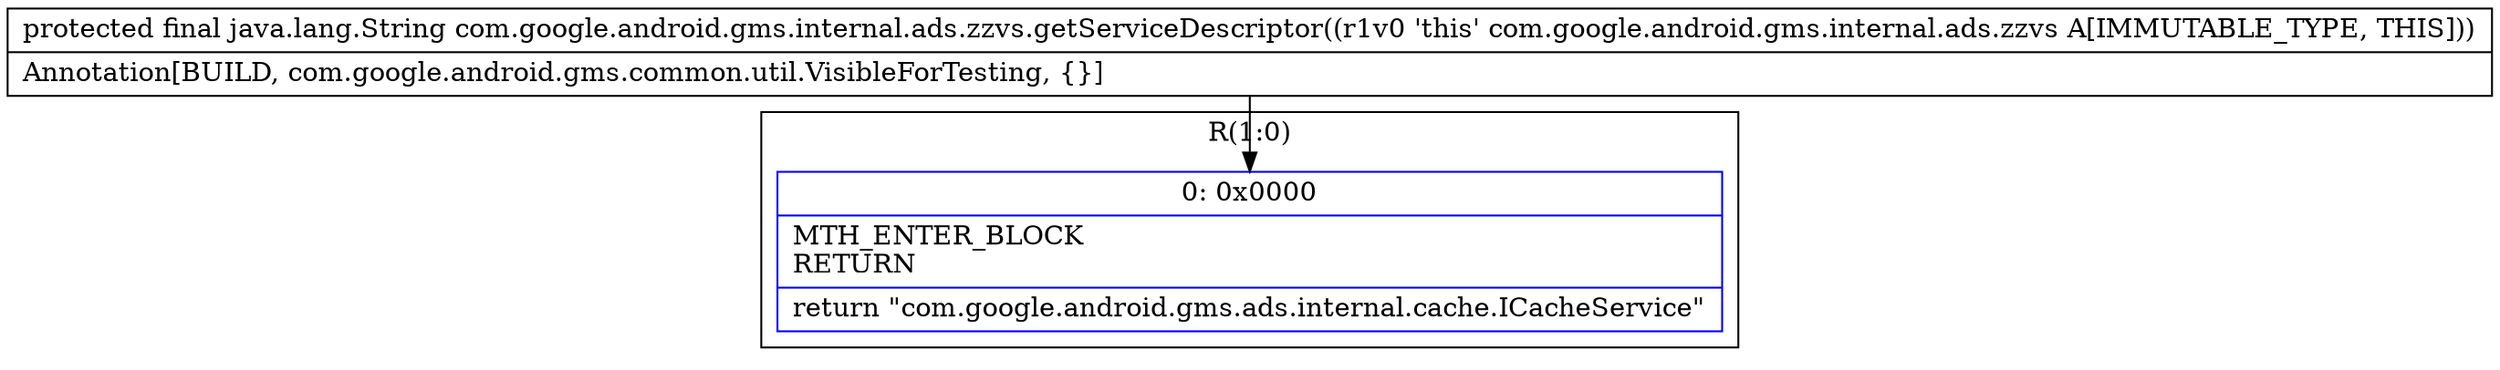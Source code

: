 digraph "CFG forcom.google.android.gms.internal.ads.zzvs.getServiceDescriptor()Ljava\/lang\/String;" {
subgraph cluster_Region_2124031127 {
label = "R(1:0)";
node [shape=record,color=blue];
Node_0 [shape=record,label="{0\:\ 0x0000|MTH_ENTER_BLOCK\lRETURN\l|return \"com.google.android.gms.ads.internal.cache.ICacheService\"\l}"];
}
MethodNode[shape=record,label="{protected final java.lang.String com.google.android.gms.internal.ads.zzvs.getServiceDescriptor((r1v0 'this' com.google.android.gms.internal.ads.zzvs A[IMMUTABLE_TYPE, THIS]))  | Annotation[BUILD, com.google.android.gms.common.util.VisibleForTesting, \{\}]\l}"];
MethodNode -> Node_0;
}

